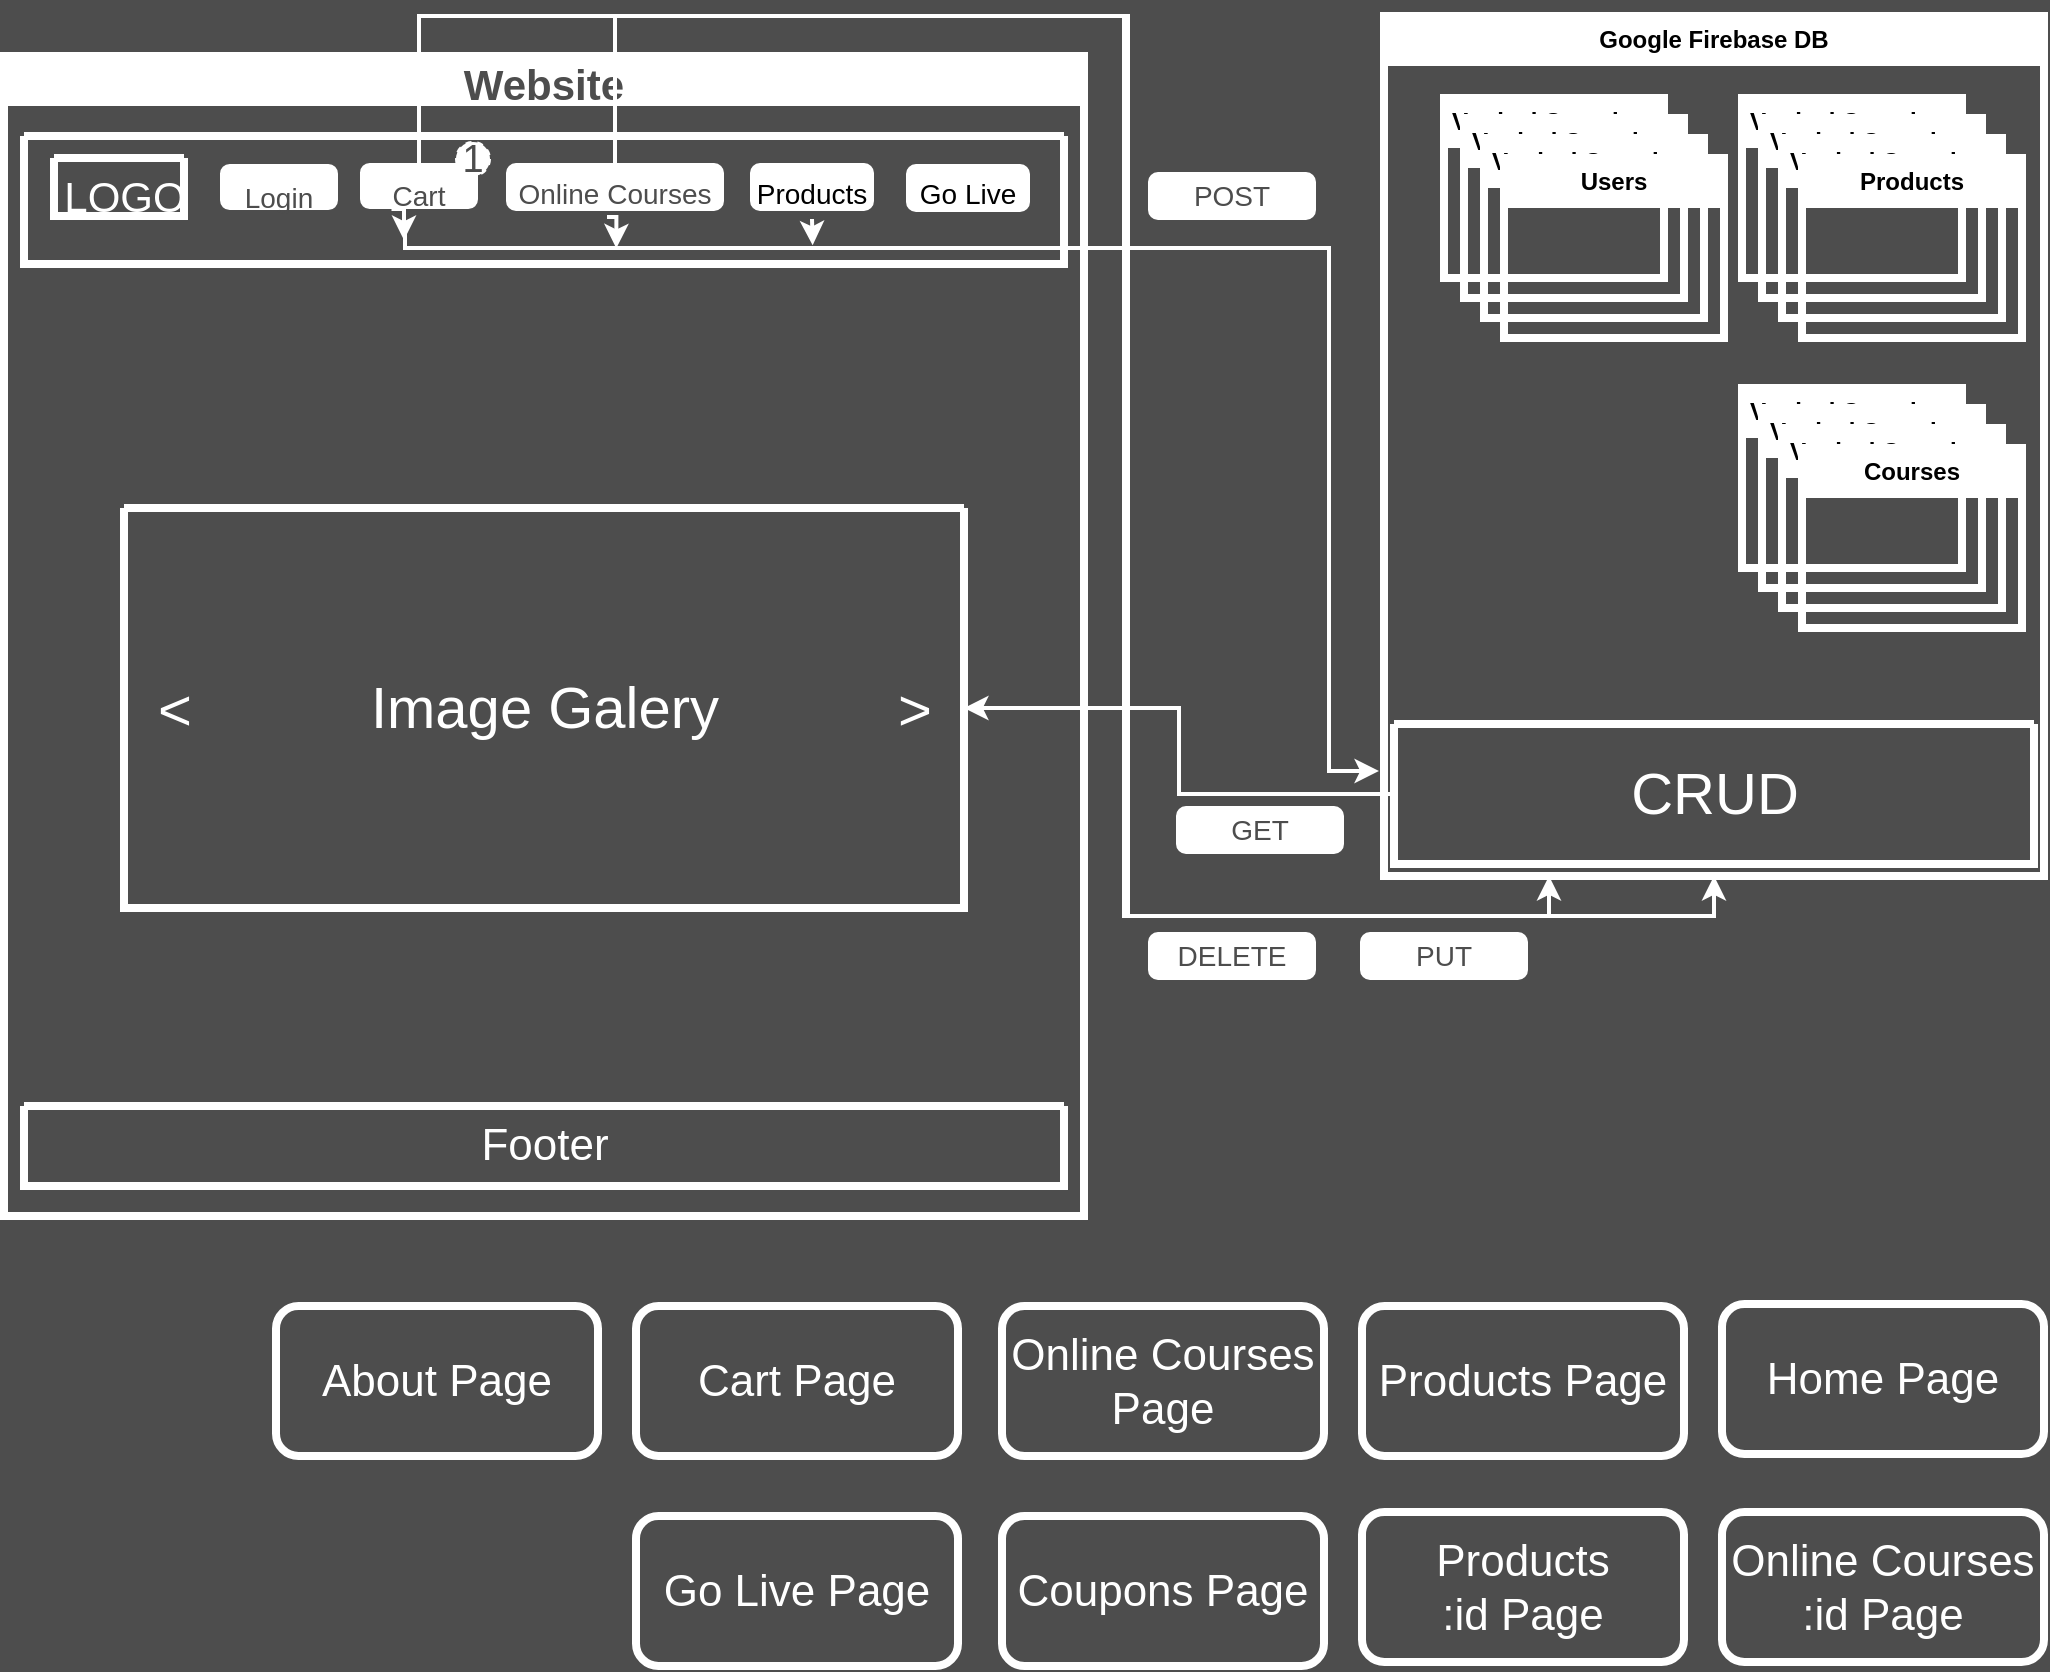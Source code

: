 <mxfile version="21.0.2" type="github">
  <diagram name="‫עמוד-1‬" id="qi8N1jVwXG6zuJL_99tc">
    <mxGraphModel dx="2452" dy="1273" grid="0" gridSize="10" guides="1" tooltips="1" connect="1" arrows="1" fold="1" page="1" pageScale="1" pageWidth="850" pageHeight="1100" background="#4D4D4D" math="0" shadow="0">
      <root>
        <mxCell id="0" />
        <mxCell id="1" parent="0" />
        <mxCell id="ImCbX07-H54w_GsQOJgO-1" value="Google Firebase DB" style="swimlane;whiteSpace=wrap;html=1;strokeColor=#FFFFFF;strokeWidth=4;" parent="1" vertex="1">
          <mxGeometry x="510" y="20" width="330" height="430" as="geometry" />
        </mxCell>
        <mxCell id="ImCbX07-H54w_GsQOJgO-2" value="Vertical Container" style="swimlane;whiteSpace=wrap;html=1;strokeColor=#FFFFFF;strokeWidth=4;" parent="ImCbX07-H54w_GsQOJgO-1" vertex="1">
          <mxGeometry x="30" y="41" width="110" height="90" as="geometry">
            <mxRectangle x="20" y="41" width="137" height="26" as="alternateBounds" />
          </mxGeometry>
        </mxCell>
        <mxCell id="ImCbX07-H54w_GsQOJgO-3" value="Vertical Container" style="swimlane;whiteSpace=wrap;html=1;strokeColor=#FFFFFF;strokeWidth=4;" parent="1" vertex="1">
          <mxGeometry x="550" y="71" width="110" height="90" as="geometry" />
        </mxCell>
        <mxCell id="ImCbX07-H54w_GsQOJgO-4" value="Vertical Container" style="swimlane;whiteSpace=wrap;html=1;strokeColor=#FFFFFF;strokeWidth=4;" parent="1" vertex="1">
          <mxGeometry x="560" y="81" width="110" height="90" as="geometry" />
        </mxCell>
        <mxCell id="ImCbX07-H54w_GsQOJgO-5" value="Users" style="swimlane;whiteSpace=wrap;html=1;strokeColor=#FFFFFF;strokeWidth=4;startSize=23;" parent="1" vertex="1">
          <mxGeometry x="570" y="91" width="110" height="90" as="geometry" />
        </mxCell>
        <mxCell id="ImCbX07-H54w_GsQOJgO-26" value="Vertical Container" style="swimlane;whiteSpace=wrap;html=1;strokeColor=#FFFFFF;strokeWidth=4;" parent="1" vertex="1">
          <mxGeometry x="689" y="61" width="110" height="90" as="geometry" />
        </mxCell>
        <mxCell id="ImCbX07-H54w_GsQOJgO-27" value="Vertical Container" style="swimlane;whiteSpace=wrap;html=1;strokeColor=#FFFFFF;strokeWidth=4;" parent="1" vertex="1">
          <mxGeometry x="699" y="71" width="110" height="90" as="geometry" />
        </mxCell>
        <mxCell id="ImCbX07-H54w_GsQOJgO-28" value="Vertical Container" style="swimlane;whiteSpace=wrap;html=1;strokeColor=#FFFFFF;strokeWidth=4;" parent="1" vertex="1">
          <mxGeometry x="709" y="81" width="110" height="90" as="geometry" />
        </mxCell>
        <mxCell id="ImCbX07-H54w_GsQOJgO-29" value="Products" style="swimlane;whiteSpace=wrap;html=1;strokeColor=#FFFFFF;strokeWidth=4;startSize=23;" parent="1" vertex="1">
          <mxGeometry x="719" y="91" width="110" height="90" as="geometry" />
        </mxCell>
        <mxCell id="ImCbX07-H54w_GsQOJgO-34" value="Vertical Container" style="swimlane;whiteSpace=wrap;html=1;strokeColor=#FFFFFF;strokeWidth=4;" parent="1" vertex="1">
          <mxGeometry x="689" y="206" width="110" height="90" as="geometry" />
        </mxCell>
        <mxCell id="ImCbX07-H54w_GsQOJgO-35" value="Vertical Container" style="swimlane;whiteSpace=wrap;html=1;strokeColor=#FFFFFF;strokeWidth=4;" parent="1" vertex="1">
          <mxGeometry x="699" y="216" width="110" height="90" as="geometry" />
        </mxCell>
        <mxCell id="ImCbX07-H54w_GsQOJgO-36" value="Vertical Container" style="swimlane;whiteSpace=wrap;html=1;strokeColor=#FFFFFF;strokeWidth=4;" parent="1" vertex="1">
          <mxGeometry x="709" y="226" width="110" height="90" as="geometry" />
        </mxCell>
        <mxCell id="ImCbX07-H54w_GsQOJgO-37" value="Courses" style="swimlane;whiteSpace=wrap;html=1;strokeColor=#FFFFFF;strokeWidth=4;" parent="1" vertex="1">
          <mxGeometry x="719" y="236" width="110" height="90" as="geometry" />
        </mxCell>
        <mxCell id="ImCbX07-H54w_GsQOJgO-130" style="edgeStyle=orthogonalEdgeStyle;rounded=0;orthogonalLoop=1;jettySize=auto;html=1;exitX=0;exitY=0.5;exitDx=0;exitDy=0;strokeColor=#FFFFFF;strokeWidth=2;fontSize=14;fontColor=#4D4D4D;entryX=1;entryY=0.5;entryDx=0;entryDy=0;" parent="1" source="ImCbX07-H54w_GsQOJgO-39" target="ImCbX07-H54w_GsQOJgO-102" edge="1">
          <mxGeometry relative="1" as="geometry">
            <mxPoint x="370" y="409.059" as="targetPoint" />
          </mxGeometry>
        </mxCell>
        <mxCell id="ImCbX07-H54w_GsQOJgO-39" value="" style="swimlane;startSize=0;strokeColor=#FFFFFF;strokeWidth=4;" parent="1" vertex="1">
          <mxGeometry x="515" y="374" width="320" height="70" as="geometry" />
        </mxCell>
        <mxCell id="ImCbX07-H54w_GsQOJgO-40" value="&lt;font style=&quot;font-size: 29px;&quot; color=&quot;#ffffff&quot;&gt;CRUD&lt;/font&gt;" style="text;html=1;align=center;verticalAlign=middle;resizable=0;points=[];autosize=1;strokeColor=none;fillColor=none;" parent="ImCbX07-H54w_GsQOJgO-39" vertex="1">
          <mxGeometry x="105" y="10" width="110" height="50" as="geometry" />
        </mxCell>
        <mxCell id="ImCbX07-H54w_GsQOJgO-41" value="&lt;font color=&quot;#4d4d4d&quot; style=&quot;font-size: 21px;&quot;&gt;Website&lt;/font&gt;" style="swimlane;whiteSpace=wrap;html=1;strokeColor=#FFFFFF;strokeWidth=4;fontSize=29;fontColor=#FFFFFF;" parent="1" vertex="1">
          <mxGeometry x="-180" y="40" width="540" height="580" as="geometry" />
        </mxCell>
        <mxCell id="ImCbX07-H54w_GsQOJgO-94" value="" style="swimlane;startSize=0;strokeColor=#FFFFFF;strokeWidth=4;fontSize=21;fontColor=#4D4D4D;" parent="ImCbX07-H54w_GsQOJgO-41" vertex="1">
          <mxGeometry x="10" y="40" width="520" height="64" as="geometry" />
        </mxCell>
        <mxCell id="ImCbX07-H54w_GsQOJgO-96" value="" style="swimlane;startSize=0;strokeColor=#FFFFFF;strokeWidth=4;fontSize=21;fontColor=#FFFFFF;" parent="ImCbX07-H54w_GsQOJgO-94" vertex="1">
          <mxGeometry x="15" y="11" width="65" height="29" as="geometry" />
        </mxCell>
        <mxCell id="ImCbX07-H54w_GsQOJgO-98" value="&lt;font style=&quot;font-size: 14px;&quot; color=&quot;#000000&quot;&gt;Go Live&lt;/font&gt;" style="rounded=1;whiteSpace=wrap;html=1;strokeColor=#FFFFFF;strokeWidth=4;fontSize=21;fontColor=#FFFFFF;" parent="ImCbX07-H54w_GsQOJgO-94" vertex="1">
          <mxGeometry x="443" y="16" width="58" height="20" as="geometry" />
        </mxCell>
        <mxCell id="ImCbX07-H54w_GsQOJgO-107" value="&lt;font style=&quot;font-size: 14px;&quot; color=&quot;#4d4d4d&quot;&gt;Login&lt;/font&gt;" style="rounded=1;whiteSpace=wrap;html=1;strokeColor=#FFFFFF;strokeWidth=4;fontSize=29;fontColor=#FFFFFF;" parent="ImCbX07-H54w_GsQOJgO-94" vertex="1">
          <mxGeometry x="100" y="16" width="55" height="19" as="geometry" />
        </mxCell>
        <mxCell id="ImCbX07-H54w_GsQOJgO-135" style="edgeStyle=orthogonalEdgeStyle;rounded=0;orthogonalLoop=1;jettySize=auto;html=1;exitX=0.25;exitY=1;exitDx=0;exitDy=0;strokeColor=#FFFFFF;strokeWidth=2;fontSize=14;fontColor=#4D4D4D;" parent="ImCbX07-H54w_GsQOJgO-94" edge="1">
          <mxGeometry relative="1" as="geometry">
            <mxPoint x="190" y="52" as="targetPoint" />
            <mxPoint x="183.75" y="36.5" as="sourcePoint" />
          </mxGeometry>
        </mxCell>
        <mxCell id="ImCbX07-H54w_GsQOJgO-108" value="&lt;font style=&quot;font-size: 14px;&quot; color=&quot;#4d4d4d&quot;&gt;Cart&lt;/font&gt;" style="rounded=1;whiteSpace=wrap;html=1;strokeColor=#FFFFFF;strokeWidth=4;fontSize=29;fontColor=#FFFFFF;" parent="ImCbX07-H54w_GsQOJgO-94" vertex="1">
          <mxGeometry x="170" y="15.5" width="55" height="19" as="geometry" />
        </mxCell>
        <mxCell id="ImCbX07-H54w_GsQOJgO-109" value="1" style="ellipse;whiteSpace=wrap;html=1;aspect=fixed;strokeColor=#FFFFFF;strokeWidth=1;fontSize=19;fontColor=#4D4D4D;dashed=1;" parent="ImCbX07-H54w_GsQOJgO-94" vertex="1">
          <mxGeometry x="216" y="3" width="17" height="17" as="geometry" />
        </mxCell>
        <mxCell id="hXCL9-sqvJDtbvPLkXSx-3" style="edgeStyle=orthogonalEdgeStyle;rounded=0;orthogonalLoop=1;jettySize=auto;html=1;exitX=0.5;exitY=1;exitDx=0;exitDy=0;strokeColor=#FFFFFF;strokeWidth=2;" edge="1" parent="ImCbX07-H54w_GsQOJgO-94">
          <mxGeometry relative="1" as="geometry">
            <mxPoint x="394.333" y="54.667" as="targetPoint" />
            <mxPoint x="394" y="41.5" as="sourcePoint" />
          </mxGeometry>
        </mxCell>
        <mxCell id="ImCbX07-H54w_GsQOJgO-99" value="&lt;font style=&quot;font-size: 14px;&quot; color=&quot;#000000&quot;&gt;Products&lt;/font&gt;" style="rounded=1;whiteSpace=wrap;html=1;strokeColor=#FFFFFF;strokeWidth=4;fontSize=21;fontColor=#FFFFFF;" parent="ImCbX07-H54w_GsQOJgO-94" vertex="1">
          <mxGeometry x="365" y="15.5" width="58" height="20" as="geometry" />
        </mxCell>
        <mxCell id="hXCL9-sqvJDtbvPLkXSx-1" style="edgeStyle=orthogonalEdgeStyle;rounded=0;orthogonalLoop=1;jettySize=auto;html=1;exitX=0.5;exitY=1;exitDx=0;exitDy=0;strokeColor=#FFFFFF;strokeWidth=2;" edge="1" parent="ImCbX07-H54w_GsQOJgO-94">
          <mxGeometry relative="1" as="geometry">
            <mxPoint x="296.167" y="56.167" as="targetPoint" />
            <mxPoint x="291.5" y="40.5" as="sourcePoint" />
            <Array as="points">
              <mxPoint x="296" y="41" />
            </Array>
          </mxGeometry>
        </mxCell>
        <mxCell id="ImCbX07-H54w_GsQOJgO-100" value="&lt;font style=&quot;font-size: 14px;&quot; color=&quot;#4d4d4d&quot;&gt;Online Courses&lt;/font&gt;" style="rounded=1;whiteSpace=wrap;html=1;strokeColor=#FFFFFF;strokeWidth=4;fontSize=21;fontColor=#FFFFFF;" parent="ImCbX07-H54w_GsQOJgO-94" vertex="1">
          <mxGeometry x="243" y="15.5" width="105" height="20" as="geometry" />
        </mxCell>
        <mxCell id="ImCbX07-H54w_GsQOJgO-102" value="" style="swimlane;startSize=0;strokeColor=#FFFFFF;strokeWidth=4;fontSize=21;fontColor=#FFFFFF;" parent="ImCbX07-H54w_GsQOJgO-41" vertex="1">
          <mxGeometry x="60" y="226" width="420" height="200" as="geometry" />
        </mxCell>
        <mxCell id="ImCbX07-H54w_GsQOJgO-103" value="&lt;font style=&quot;font-size: 29px;&quot;&gt;Image Galery&lt;/font&gt;" style="text;html=1;align=center;verticalAlign=middle;resizable=0;points=[];autosize=1;strokeColor=none;fillColor=none;fontSize=21;fontColor=#FFFFFF;" parent="ImCbX07-H54w_GsQOJgO-102" vertex="1">
          <mxGeometry x="110" y="75" width="200" height="50" as="geometry" />
        </mxCell>
        <mxCell id="ImCbX07-H54w_GsQOJgO-141" value="" style="swimlane;startSize=0;strokeColor=#FFFFFF;strokeWidth=4;fontSize=14;fontColor=#4D4D4D;" parent="ImCbX07-H54w_GsQOJgO-41" vertex="1">
          <mxGeometry x="10" y="525" width="520" height="40" as="geometry" />
        </mxCell>
        <mxCell id="ImCbX07-H54w_GsQOJgO-142" value="&lt;font style=&quot;font-size: 22px;&quot; color=&quot;#ffffff&quot;&gt;Footer&lt;/font&gt;" style="text;html=1;align=center;verticalAlign=middle;resizable=0;points=[];autosize=1;strokeColor=none;fillColor=none;fontSize=14;fontColor=#4D4D4D;" parent="ImCbX07-H54w_GsQOJgO-141" vertex="1">
          <mxGeometry x="215" width="90" height="40" as="geometry" />
        </mxCell>
        <mxCell id="ImCbX07-H54w_GsQOJgO-97" value="LOGO" style="text;html=1;align=center;verticalAlign=middle;resizable=0;points=[];autosize=1;strokeColor=none;fillColor=none;fontSize=21;fontColor=#FFFFFF;" parent="1" vertex="1">
          <mxGeometry x="-160" y="90" width="80" height="40" as="geometry" />
        </mxCell>
        <mxCell id="ImCbX07-H54w_GsQOJgO-137" style="edgeStyle=orthogonalEdgeStyle;rounded=0;orthogonalLoop=1;jettySize=auto;html=1;exitX=0.5;exitY=0;exitDx=0;exitDy=0;entryX=0.25;entryY=1;entryDx=0;entryDy=0;strokeColor=#FFFFFF;strokeWidth=2;fontSize=14;fontColor=#4D4D4D;" parent="1" source="ImCbX07-H54w_GsQOJgO-100" target="ImCbX07-H54w_GsQOJgO-1" edge="1">
          <mxGeometry relative="1" as="geometry">
            <Array as="points">
              <mxPoint x="126" y="20" />
              <mxPoint x="382" y="20" />
              <mxPoint x="382" y="470" />
              <mxPoint x="593" y="470" />
            </Array>
          </mxGeometry>
        </mxCell>
        <mxCell id="ImCbX07-H54w_GsQOJgO-105" value="&amp;lt;" style="text;html=1;align=center;verticalAlign=middle;resizable=0;points=[];autosize=1;strokeColor=none;fillColor=none;fontSize=29;fontColor=#FFFFFF;" parent="1" vertex="1">
          <mxGeometry x="-115" y="342" width="40" height="50" as="geometry" />
        </mxCell>
        <mxCell id="ImCbX07-H54w_GsQOJgO-106" value="&amp;gt;" style="text;html=1;align=center;verticalAlign=middle;resizable=0;points=[];autosize=1;strokeColor=none;fillColor=none;fontSize=29;fontColor=#FFFFFF;" parent="1" vertex="1">
          <mxGeometry x="255" y="342" width="40" height="50" as="geometry" />
        </mxCell>
        <mxCell id="ImCbX07-H54w_GsQOJgO-131" value="GET" style="rounded=1;whiteSpace=wrap;html=1;strokeColor=#FFFFFF;strokeWidth=4;fontSize=14;fontColor=#4D4D4D;" parent="1" vertex="1">
          <mxGeometry x="408" y="417" width="80" height="20" as="geometry" />
        </mxCell>
        <mxCell id="ImCbX07-H54w_GsQOJgO-132" style="edgeStyle=orthogonalEdgeStyle;rounded=0;orthogonalLoop=1;jettySize=auto;html=1;entryX=0;entryY=0.25;entryDx=0;entryDy=0;strokeColor=#FFFFFF;strokeWidth=2;fontSize=14;fontColor=#4D4D4D;" parent="1" edge="1">
          <mxGeometry relative="1" as="geometry">
            <mxPoint x="20.5" y="126" as="sourcePoint" />
            <mxPoint x="507.5" y="397.5" as="targetPoint" />
            <Array as="points">
              <mxPoint x="20.5" y="136" />
              <mxPoint x="482.5" y="136" />
              <mxPoint x="482.5" y="398" />
            </Array>
          </mxGeometry>
        </mxCell>
        <mxCell id="ImCbX07-H54w_GsQOJgO-133" value="POST" style="rounded=1;whiteSpace=wrap;html=1;strokeColor=#FFFFFF;strokeWidth=4;fontSize=14;fontColor=#4D4D4D;" parent="1" vertex="1">
          <mxGeometry x="394" y="100" width="80" height="20" as="geometry" />
        </mxCell>
        <mxCell id="ImCbX07-H54w_GsQOJgO-138" value="DELETE" style="rounded=1;whiteSpace=wrap;html=1;strokeColor=#FFFFFF;strokeWidth=4;fontSize=14;fontColor=#4D4D4D;" parent="1" vertex="1">
          <mxGeometry x="394" y="480" width="80" height="20" as="geometry" />
        </mxCell>
        <mxCell id="ImCbX07-H54w_GsQOJgO-139" value="PUT" style="rounded=1;whiteSpace=wrap;html=1;strokeColor=#FFFFFF;strokeWidth=4;fontSize=14;fontColor=#4D4D4D;" parent="1" vertex="1">
          <mxGeometry x="500" y="480" width="80" height="20" as="geometry" />
        </mxCell>
        <mxCell id="ImCbX07-H54w_GsQOJgO-140" style="edgeStyle=orthogonalEdgeStyle;rounded=0;orthogonalLoop=1;jettySize=auto;html=1;exitX=0.5;exitY=0;exitDx=0;exitDy=0;entryX=0.5;entryY=1;entryDx=0;entryDy=0;strokeColor=#FFFFFF;strokeWidth=2;fontSize=14;fontColor=#4D4D4D;" parent="1" source="ImCbX07-H54w_GsQOJgO-108" target="ImCbX07-H54w_GsQOJgO-1" edge="1">
          <mxGeometry relative="1" as="geometry">
            <Array as="points">
              <mxPoint x="28" y="20" />
              <mxPoint x="380" y="20" />
              <mxPoint x="380" y="470" />
              <mxPoint x="675" y="470" />
            </Array>
          </mxGeometry>
        </mxCell>
        <mxCell id="ImCbX07-H54w_GsQOJgO-144" value="Home Page" style="rounded=1;whiteSpace=wrap;html=1;strokeColor=#FFFFFF;strokeWidth=4;fontSize=22;fontColor=#FFFFFF;fillColor=#4D4D4D;" parent="1" vertex="1">
          <mxGeometry x="679" y="664" width="161" height="75" as="geometry" />
        </mxCell>
        <mxCell id="ImCbX07-H54w_GsQOJgO-145" value="Products Page" style="rounded=1;whiteSpace=wrap;html=1;strokeColor=#FFFFFF;strokeWidth=4;fontSize=22;fontColor=#FFFFFF;fillColor=#4D4D4D;" parent="1" vertex="1">
          <mxGeometry x="499" y="665" width="161" height="75" as="geometry" />
        </mxCell>
        <mxCell id="ImCbX07-H54w_GsQOJgO-146" value="Online Courses Page" style="rounded=1;whiteSpace=wrap;html=1;strokeColor=#FFFFFF;strokeWidth=4;fontSize=22;fontColor=#FFFFFF;fillColor=#4D4D4D;" parent="1" vertex="1">
          <mxGeometry x="319" y="665" width="161" height="75" as="geometry" />
        </mxCell>
        <mxCell id="ImCbX07-H54w_GsQOJgO-147" value="Online Courses :id Page" style="rounded=1;whiteSpace=wrap;html=1;strokeColor=#FFFFFF;strokeWidth=4;fontSize=22;fontColor=#FFFFFF;fillColor=#4D4D4D;" parent="1" vertex="1">
          <mxGeometry x="679" y="768" width="161" height="75" as="geometry" />
        </mxCell>
        <mxCell id="ImCbX07-H54w_GsQOJgO-148" value="Products&lt;br&gt;:id Page" style="rounded=1;whiteSpace=wrap;html=1;strokeColor=#FFFFFF;strokeWidth=4;fontSize=22;fontColor=#FFFFFF;fillColor=#4D4D4D;" parent="1" vertex="1">
          <mxGeometry x="499" y="768" width="161" height="75" as="geometry" />
        </mxCell>
        <mxCell id="hXCL9-sqvJDtbvPLkXSx-4" value="Cart Page" style="rounded=1;whiteSpace=wrap;html=1;strokeColor=#FFFFFF;strokeWidth=4;fontSize=22;fontColor=#FFFFFF;fillColor=#4D4D4D;" vertex="1" parent="1">
          <mxGeometry x="136" y="665" width="161" height="75" as="geometry" />
        </mxCell>
        <mxCell id="hXCL9-sqvJDtbvPLkXSx-5" value="About Page" style="rounded=1;whiteSpace=wrap;html=1;strokeColor=#FFFFFF;strokeWidth=4;fontSize=22;fontColor=#FFFFFF;fillColor=#4D4D4D;" vertex="1" parent="1">
          <mxGeometry x="-44" y="665" width="161" height="75" as="geometry" />
        </mxCell>
        <mxCell id="hXCL9-sqvJDtbvPLkXSx-6" value="Coupons Page" style="rounded=1;whiteSpace=wrap;html=1;strokeColor=#FFFFFF;strokeWidth=4;fontSize=22;fontColor=#FFFFFF;fillColor=#4D4D4D;" vertex="1" parent="1">
          <mxGeometry x="319" y="770" width="161" height="75" as="geometry" />
        </mxCell>
        <mxCell id="hXCL9-sqvJDtbvPLkXSx-7" value="Go Live Page" style="rounded=1;whiteSpace=wrap;html=1;strokeColor=#FFFFFF;strokeWidth=4;fontSize=22;fontColor=#FFFFFF;fillColor=#4D4D4D;" vertex="1" parent="1">
          <mxGeometry x="136" y="770" width="161" height="75" as="geometry" />
        </mxCell>
      </root>
    </mxGraphModel>
  </diagram>
</mxfile>
